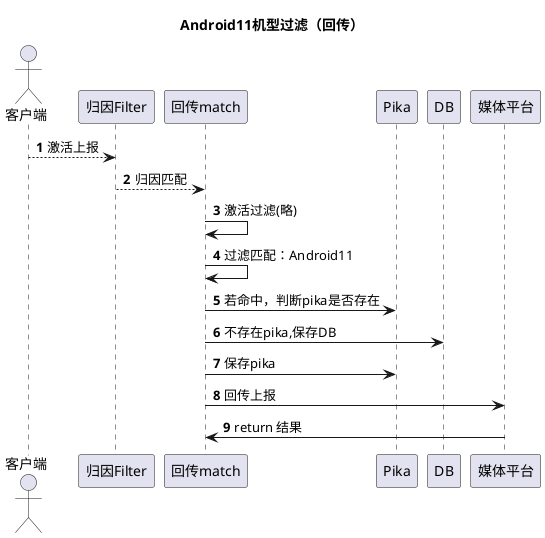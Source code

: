 @startuml
'https://plantuml.com/sequence-diagram

title Android11机型过滤（回传）
autonumber
actor       客户端    as client

client --> 归因Filter: 激活上报
归因Filter--> 回传match: 归因匹配
回传match -> 回传match: 激活过滤(略)
回传match -> 回传match: 过滤匹配：Android11
回传match -> Pika: 若命中，判断pika是否存在
回传match -> DB: 不存在pika,保存DB
回传match -> Pika: 保存pika
回传match -> 媒体平台: 回传上报
媒体平台 -> 回传match: return 结果
@enduml